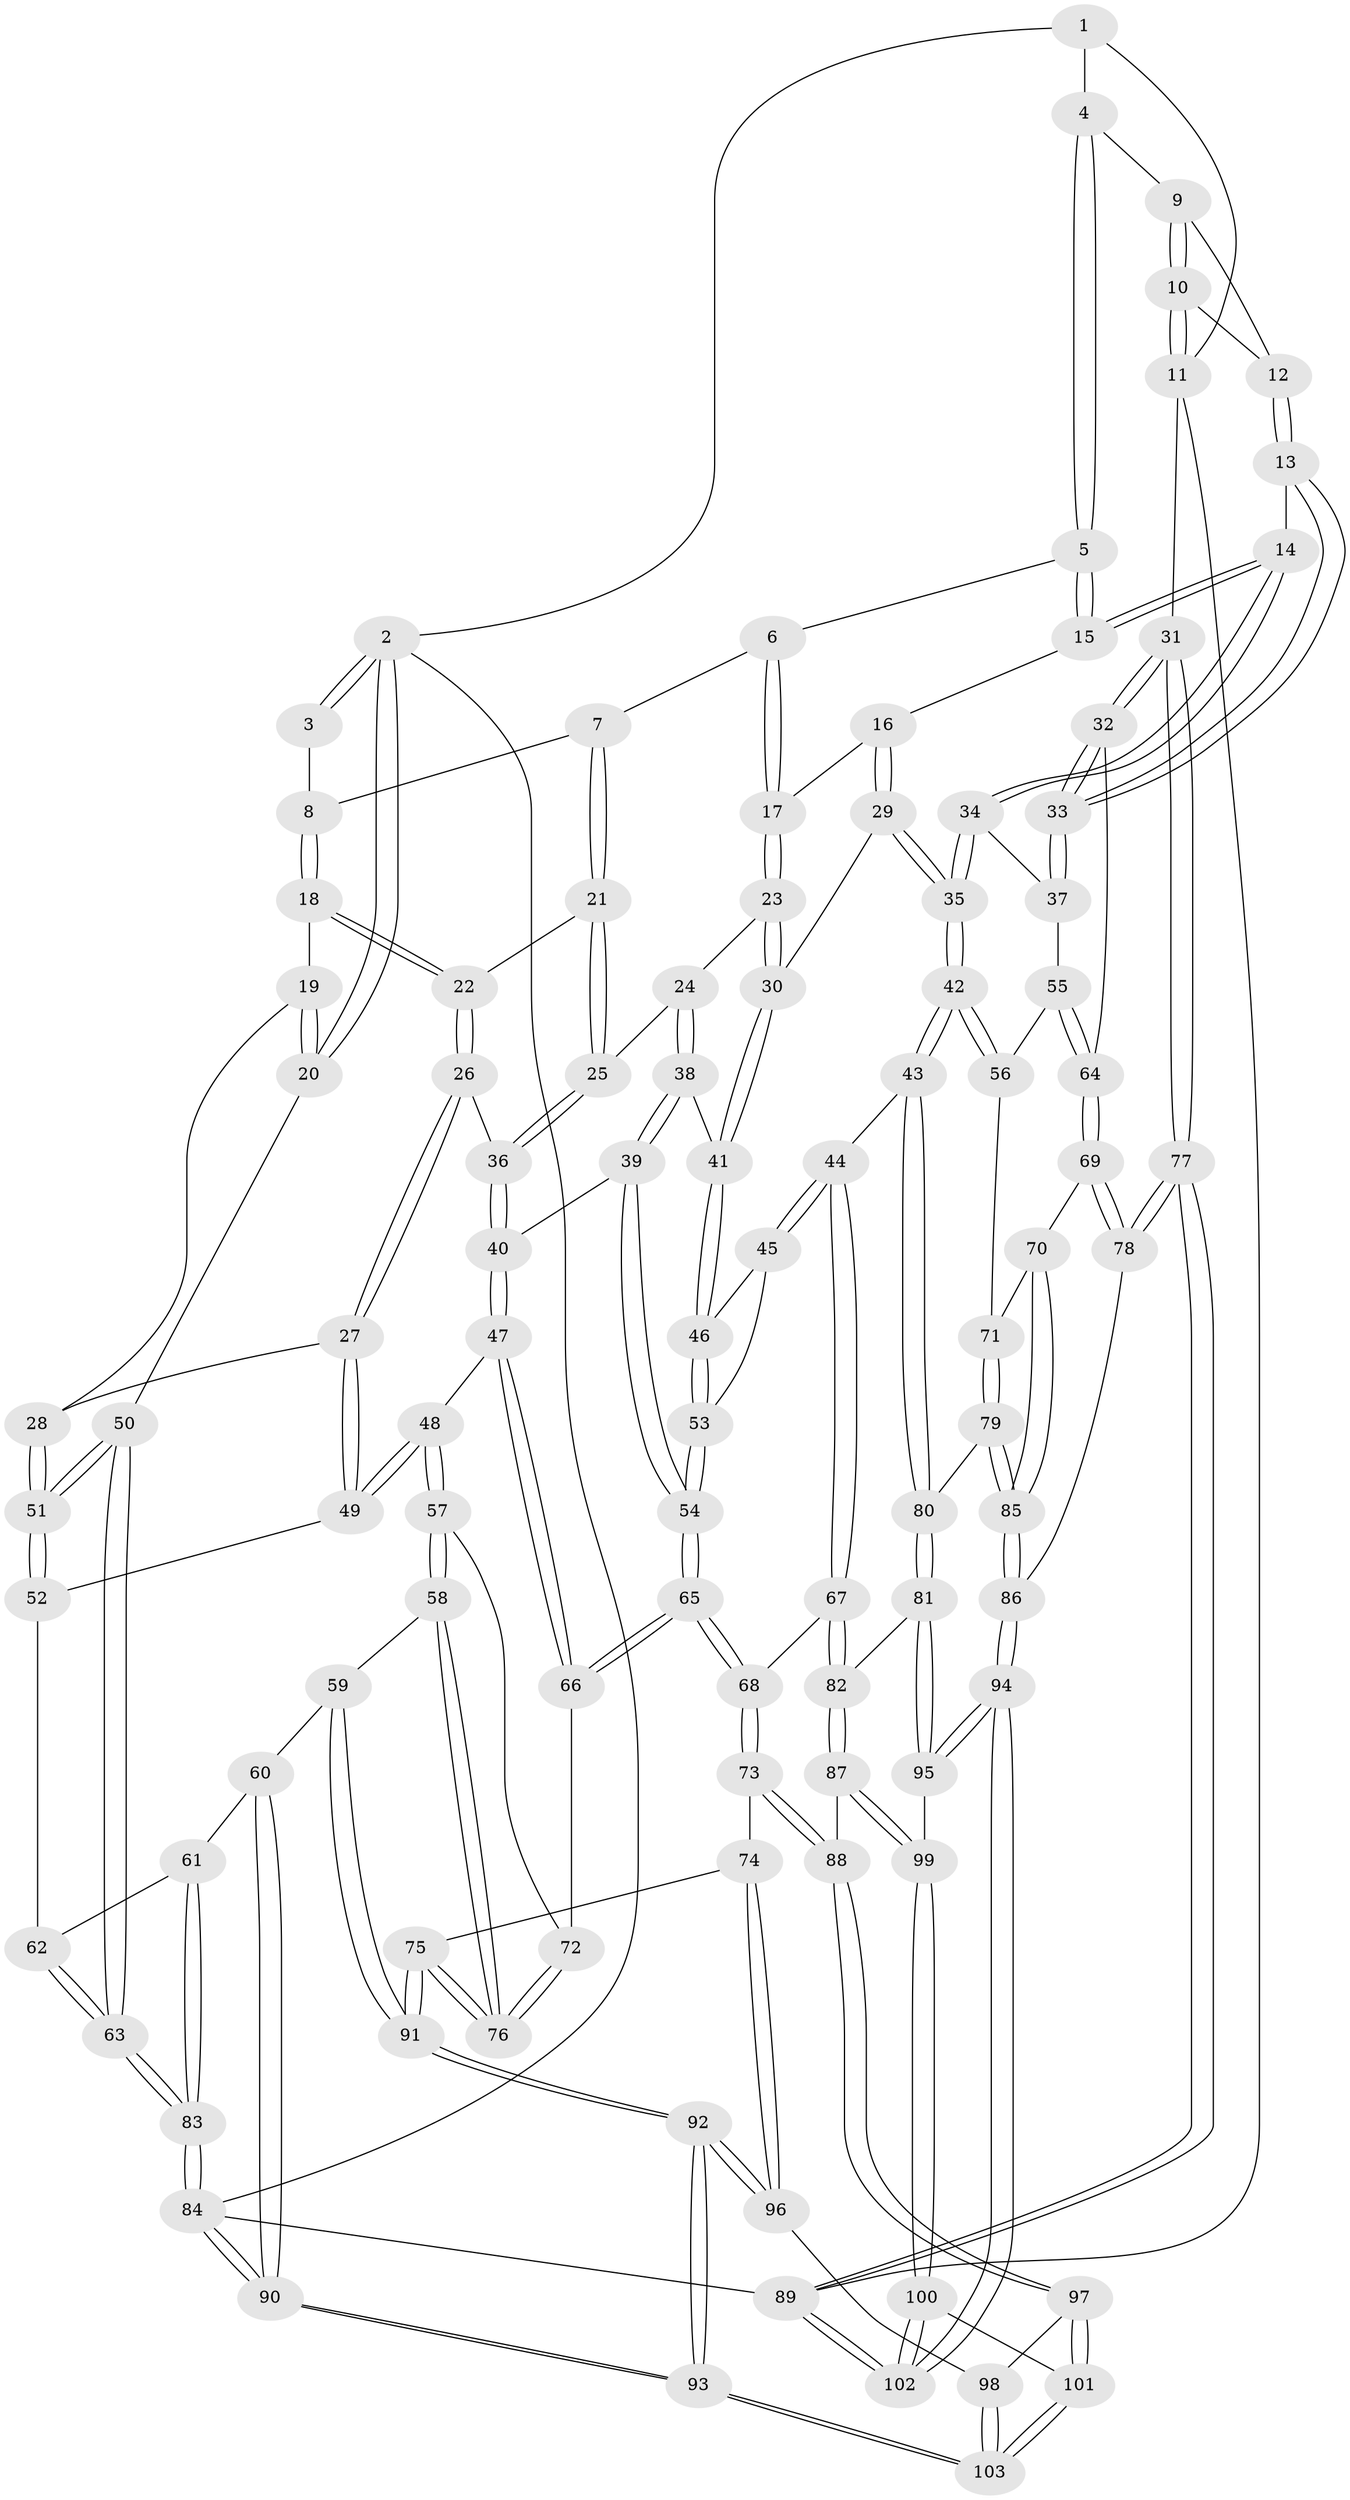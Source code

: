 // Generated by graph-tools (version 1.1) at 2025/27/03/15/25 16:27:57]
// undirected, 103 vertices, 254 edges
graph export_dot {
graph [start="1"]
  node [color=gray90,style=filled];
  1 [pos="+0.6649840465460504+0"];
  2 [pos="+0+0"];
  3 [pos="+0.22845694744914102+0"];
  4 [pos="+0.6717206060989216+0"];
  5 [pos="+0.6711951662011699+0"];
  6 [pos="+0.38159934352482505+0.25186050215789924"];
  7 [pos="+0.2808407269169562+0.2239014543123582"];
  8 [pos="+0.2710642321821252+0.21705876636488255"];
  9 [pos="+0.6986662090141815+0.009859525858892298"];
  10 [pos="+1+0.22089821396369397"];
  11 [pos="+1+0.21736011975255898"];
  12 [pos="+0.9498738786795135+0.2699167198893989"];
  13 [pos="+0.8219607150187136+0.3491320030724328"];
  14 [pos="+0.7669842426930116+0.34451224667307695"];
  15 [pos="+0.6747978957596632+0.2569036476684429"];
  16 [pos="+0.625899705838186+0.29076434712635535"];
  17 [pos="+0.4619785671510248+0.3222503456927973"];
  18 [pos="+0.1840357575499499+0.286296524120613"];
  19 [pos="+0.17015802811526104+0.29304060071275484"];
  20 [pos="+0+0.12207882273542622"];
  21 [pos="+0.320692726770352+0.41581863821221776"];
  22 [pos="+0.23662486729675636+0.4024654637200035"];
  23 [pos="+0.4458686844716359+0.3835423477432167"];
  24 [pos="+0.34715243320890343+0.45225874692856466"];
  25 [pos="+0.33825514150713754+0.4479907925784441"];
  26 [pos="+0.1978392925091964+0.5000764816502024"];
  27 [pos="+0.148224746119177+0.49780307287227243"];
  28 [pos="+0.09319264821437068+0.46401299853030575"];
  29 [pos="+0.5703652729925633+0.4695177535148327"];
  30 [pos="+0.5211131289502668+0.4948795795912149"];
  31 [pos="+1+0.5688945077931008"];
  32 [pos="+1+0.5652622962506971"];
  33 [pos="+1+0.5541719343225775"];
  34 [pos="+0.7262741732656744+0.5217965777114084"];
  35 [pos="+0.7096618935149956+0.5345129016543173"];
  36 [pos="+0.1999831398009431+0.5007368473787277"];
  37 [pos="+0.8124639388359717+0.5560850585612692"];
  38 [pos="+0.37019001438503135+0.5126118771439034"];
  39 [pos="+0.35448384906967173+0.554873939847525"];
  40 [pos="+0.27840361255718654+0.5989511063455244"];
  41 [pos="+0.5055012915801241+0.527215228200321"];
  42 [pos="+0.6557921604478778+0.6596609854112461"];
  43 [pos="+0.6552506009958612+0.6601393640948195"];
  44 [pos="+0.6336773823618037+0.6546120158772741"];
  45 [pos="+0.5991236517072446+0.6312707351828096"];
  46 [pos="+0.506007837841482+0.5301537914942893"];
  47 [pos="+0.278064521820229+0.6004059822252918"];
  48 [pos="+0.22982943978936046+0.6623294373983059"];
  49 [pos="+0.1484631358580052+0.6049776961616942"];
  50 [pos="+0+0.5051985230076306"];
  51 [pos="+0+0.5051380980766418"];
  52 [pos="+0.13716555871449126+0.615080825782555"];
  53 [pos="+0.4378748843952599+0.6505243509407562"];
  54 [pos="+0.43067263339016804+0.657872248155766"];
  55 [pos="+0.8083767687213236+0.6405177777372599"];
  56 [pos="+0.7800611736512085+0.6789490670407073"];
  57 [pos="+0.2282415952747532+0.6784543354356622"];
  58 [pos="+0.20622720492771857+0.7308520611291875"];
  59 [pos="+0.12335572777931413+0.7486921760556893"];
  60 [pos="+0.12136690388861669+0.7483040419150387"];
  61 [pos="+0.09049261112107507+0.7178412481906057"];
  62 [pos="+0.1255338233027792+0.6294253784418253"];
  63 [pos="+0+0.5438271312716596"];
  64 [pos="+0.9307202412712317+0.6524607071728674"];
  65 [pos="+0.4246038183459086+0.6873582512205595"];
  66 [pos="+0.36267904153719227+0.6860440380696012"];
  67 [pos="+0.4697923589546943+0.7245436359994332"];
  68 [pos="+0.4267179022259061+0.691676927900639"];
  69 [pos="+0.8831999438585649+0.7122918207682392"];
  70 [pos="+0.8496593351308545+0.7288973576890511"];
  71 [pos="+0.8202207372824953+0.7175115806652768"];
  72 [pos="+0.3344571661423464+0.7035327140735824"];
  73 [pos="+0.3472918560916072+0.8303449031936607"];
  74 [pos="+0.30483444060144976+0.8273505630760289"];
  75 [pos="+0.28244233042463046+0.8108761751219634"];
  76 [pos="+0.28190261919093706+0.8097162129468689"];
  77 [pos="+1+0.9484258089687986"];
  78 [pos="+0.9979302170484355+0.883790621147244"];
  79 [pos="+0.7345102548198578+0.7849720532509534"];
  80 [pos="+0.6560389424342065+0.7726042149084976"];
  81 [pos="+0.6362219821531148+0.8088985315450117"];
  82 [pos="+0.49047338194890316+0.7752760656596254"];
  83 [pos="+0+0.6230022439782874"];
  84 [pos="+0+1"];
  85 [pos="+0.8330436526954033+0.8440342419729522"];
  86 [pos="+0.8471935489645916+0.8783705157999262"];
  87 [pos="+0.43689781083720436+0.8829841395517851"];
  88 [pos="+0.42860033265482156+0.8836806910912716"];
  89 [pos="+1+1"];
  90 [pos="+0+1"];
  91 [pos="+0.1725627003023026+0.8824318173159957"];
  92 [pos="+0.02239252303288608+1"];
  93 [pos="+0+1"];
  94 [pos="+0.7113794938439233+1"];
  95 [pos="+0.6346953755368401+0.8591286601036336"];
  96 [pos="+0.29707217906782113+0.8611460007519278"];
  97 [pos="+0.40266024499627645+0.9241262167471872"];
  98 [pos="+0.3204585567787698+0.9648460872990112"];
  99 [pos="+0.47314944009959126+0.9045209050858"];
  100 [pos="+0.6070708573348248+1"];
  101 [pos="+0.40611027528695787+1"];
  102 [pos="+0.683298065611903+1"];
  103 [pos="+0.09141796063581924+1"];
  1 -- 2;
  1 -- 4;
  1 -- 11;
  2 -- 3;
  2 -- 3;
  2 -- 20;
  2 -- 20;
  2 -- 84;
  3 -- 8;
  4 -- 5;
  4 -- 5;
  4 -- 9;
  5 -- 6;
  5 -- 15;
  5 -- 15;
  6 -- 7;
  6 -- 17;
  6 -- 17;
  7 -- 8;
  7 -- 21;
  7 -- 21;
  8 -- 18;
  8 -- 18;
  9 -- 10;
  9 -- 10;
  9 -- 12;
  10 -- 11;
  10 -- 11;
  10 -- 12;
  11 -- 31;
  11 -- 89;
  12 -- 13;
  12 -- 13;
  13 -- 14;
  13 -- 33;
  13 -- 33;
  14 -- 15;
  14 -- 15;
  14 -- 34;
  14 -- 34;
  15 -- 16;
  16 -- 17;
  16 -- 29;
  16 -- 29;
  17 -- 23;
  17 -- 23;
  18 -- 19;
  18 -- 22;
  18 -- 22;
  19 -- 20;
  19 -- 20;
  19 -- 28;
  20 -- 50;
  21 -- 22;
  21 -- 25;
  21 -- 25;
  22 -- 26;
  22 -- 26;
  23 -- 24;
  23 -- 30;
  23 -- 30;
  24 -- 25;
  24 -- 38;
  24 -- 38;
  25 -- 36;
  25 -- 36;
  26 -- 27;
  26 -- 27;
  26 -- 36;
  27 -- 28;
  27 -- 49;
  27 -- 49;
  28 -- 51;
  28 -- 51;
  29 -- 30;
  29 -- 35;
  29 -- 35;
  30 -- 41;
  30 -- 41;
  31 -- 32;
  31 -- 32;
  31 -- 77;
  31 -- 77;
  32 -- 33;
  32 -- 33;
  32 -- 64;
  33 -- 37;
  33 -- 37;
  34 -- 35;
  34 -- 35;
  34 -- 37;
  35 -- 42;
  35 -- 42;
  36 -- 40;
  36 -- 40;
  37 -- 55;
  38 -- 39;
  38 -- 39;
  38 -- 41;
  39 -- 40;
  39 -- 54;
  39 -- 54;
  40 -- 47;
  40 -- 47;
  41 -- 46;
  41 -- 46;
  42 -- 43;
  42 -- 43;
  42 -- 56;
  42 -- 56;
  43 -- 44;
  43 -- 80;
  43 -- 80;
  44 -- 45;
  44 -- 45;
  44 -- 67;
  44 -- 67;
  45 -- 46;
  45 -- 53;
  46 -- 53;
  46 -- 53;
  47 -- 48;
  47 -- 66;
  47 -- 66;
  48 -- 49;
  48 -- 49;
  48 -- 57;
  48 -- 57;
  49 -- 52;
  50 -- 51;
  50 -- 51;
  50 -- 63;
  50 -- 63;
  51 -- 52;
  51 -- 52;
  52 -- 62;
  53 -- 54;
  53 -- 54;
  54 -- 65;
  54 -- 65;
  55 -- 56;
  55 -- 64;
  55 -- 64;
  56 -- 71;
  57 -- 58;
  57 -- 58;
  57 -- 72;
  58 -- 59;
  58 -- 76;
  58 -- 76;
  59 -- 60;
  59 -- 91;
  59 -- 91;
  60 -- 61;
  60 -- 90;
  60 -- 90;
  61 -- 62;
  61 -- 83;
  61 -- 83;
  62 -- 63;
  62 -- 63;
  63 -- 83;
  63 -- 83;
  64 -- 69;
  64 -- 69;
  65 -- 66;
  65 -- 66;
  65 -- 68;
  65 -- 68;
  66 -- 72;
  67 -- 68;
  67 -- 82;
  67 -- 82;
  68 -- 73;
  68 -- 73;
  69 -- 70;
  69 -- 78;
  69 -- 78;
  70 -- 71;
  70 -- 85;
  70 -- 85;
  71 -- 79;
  71 -- 79;
  72 -- 76;
  72 -- 76;
  73 -- 74;
  73 -- 88;
  73 -- 88;
  74 -- 75;
  74 -- 96;
  74 -- 96;
  75 -- 76;
  75 -- 76;
  75 -- 91;
  75 -- 91;
  77 -- 78;
  77 -- 78;
  77 -- 89;
  77 -- 89;
  78 -- 86;
  79 -- 80;
  79 -- 85;
  79 -- 85;
  80 -- 81;
  80 -- 81;
  81 -- 82;
  81 -- 95;
  81 -- 95;
  82 -- 87;
  82 -- 87;
  83 -- 84;
  83 -- 84;
  84 -- 90;
  84 -- 90;
  84 -- 89;
  85 -- 86;
  85 -- 86;
  86 -- 94;
  86 -- 94;
  87 -- 88;
  87 -- 99;
  87 -- 99;
  88 -- 97;
  88 -- 97;
  89 -- 102;
  89 -- 102;
  90 -- 93;
  90 -- 93;
  91 -- 92;
  91 -- 92;
  92 -- 93;
  92 -- 93;
  92 -- 96;
  92 -- 96;
  93 -- 103;
  93 -- 103;
  94 -- 95;
  94 -- 95;
  94 -- 102;
  94 -- 102;
  95 -- 99;
  96 -- 98;
  97 -- 98;
  97 -- 101;
  97 -- 101;
  98 -- 103;
  98 -- 103;
  99 -- 100;
  99 -- 100;
  100 -- 101;
  100 -- 102;
  100 -- 102;
  101 -- 103;
  101 -- 103;
}
